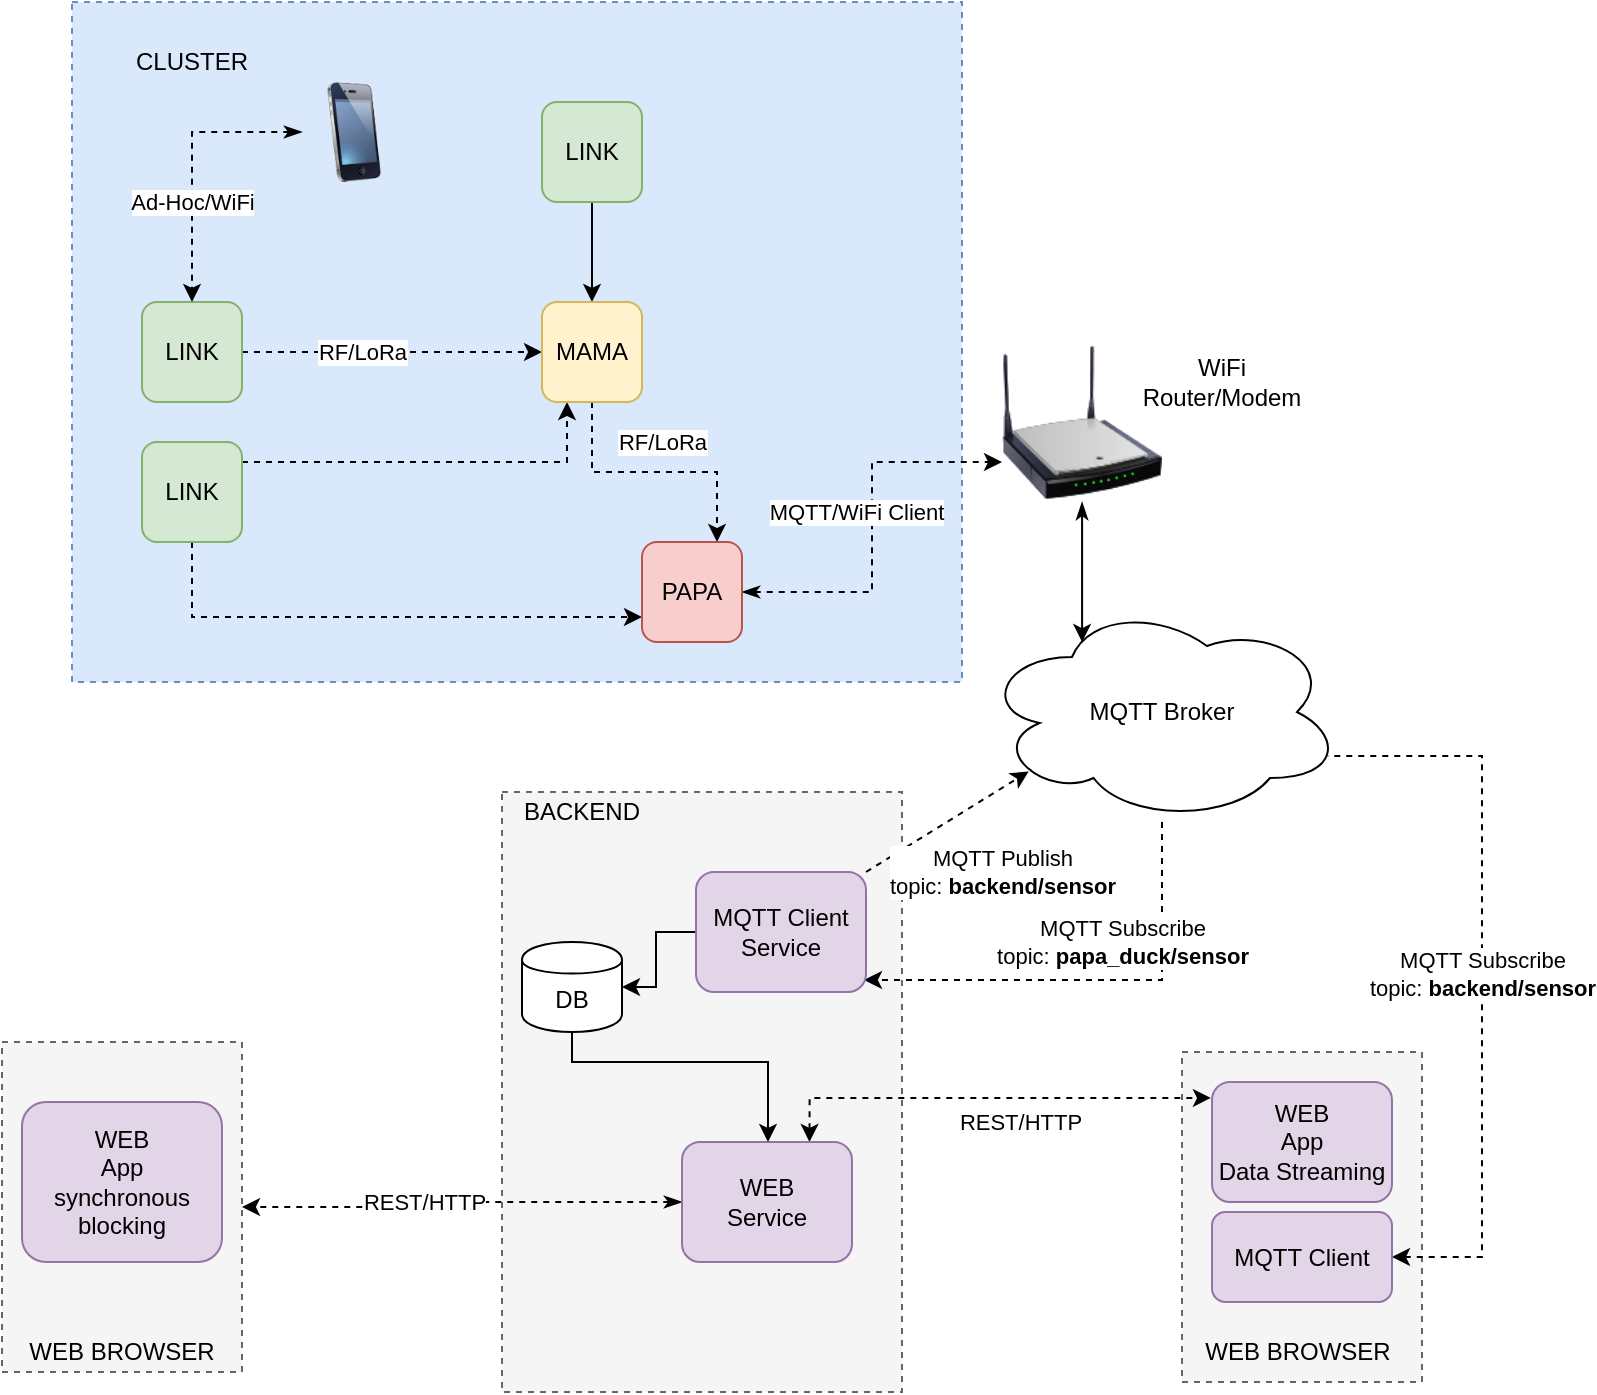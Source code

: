 <mxfile version="13.4.5" type="device"><diagram id="EJxz3tBTYT2ep9JXrAMy" name="Page-1"><mxGraphModel dx="1106" dy="772" grid="1" gridSize="10" guides="1" tooltips="1" connect="1" arrows="1" fold="1" page="1" pageScale="1" pageWidth="1100" pageHeight="850" math="0" shadow="0"><root><mxCell id="0"/><mxCell id="1" parent="0"/><mxCell id="kk1hSWZHGRrbGAi9tNtZ-46" value="" style="rounded=0;whiteSpace=wrap;html=1;dashed=1;fillColor=#f5f5f5;strokeColor=#666666;fontColor=#333333;" vertex="1" parent="1"><mxGeometry x="650" y="555" width="120" height="165" as="geometry"/></mxCell><mxCell id="kk1hSWZHGRrbGAi9tNtZ-35" value="" style="rounded=0;whiteSpace=wrap;html=1;dashed=1;fillColor=#dae8fc;strokeColor=#6c8ebf;" vertex="1" parent="1"><mxGeometry x="95" y="30" width="445" height="340" as="geometry"/></mxCell><mxCell id="kk1hSWZHGRrbGAi9tNtZ-27" value="" style="rounded=0;whiteSpace=wrap;html=1;dashed=1;fillColor=#f5f5f5;strokeColor=#666666;fontColor=#333333;" vertex="1" parent="1"><mxGeometry x="60" y="550" width="120" height="165" as="geometry"/></mxCell><mxCell id="kk1hSWZHGRrbGAi9tNtZ-24" value="" style="rounded=0;whiteSpace=wrap;html=1;dashed=1;fillColor=#f5f5f5;strokeColor=#666666;fontColor=#333333;" vertex="1" parent="1"><mxGeometry x="310" y="425" width="200" height="300" as="geometry"/></mxCell><mxCell id="kk1hSWZHGRrbGAi9tNtZ-8" style="edgeStyle=orthogonalEdgeStyle;rounded=0;orthogonalLoop=1;jettySize=auto;html=1;entryX=0;entryY=0.5;entryDx=0;entryDy=0;dashed=1;" edge="1" parent="1" source="kk1hSWZHGRrbGAi9tNtZ-1" target="kk1hSWZHGRrbGAi9tNtZ-4"><mxGeometry relative="1" as="geometry"/></mxCell><mxCell id="kk1hSWZHGRrbGAi9tNtZ-39" value="RF/LoRa" style="edgeLabel;html=1;align=center;verticalAlign=middle;resizable=0;points=[];" vertex="1" connectable="0" parent="kk1hSWZHGRrbGAi9tNtZ-8"><mxGeometry x="-0.2" relative="1" as="geometry"><mxPoint as="offset"/></mxGeometry></mxCell><mxCell id="kk1hSWZHGRrbGAi9tNtZ-1" value="LINK" style="rounded=1;whiteSpace=wrap;html=1;fillColor=#d5e8d4;strokeColor=#82b366;" vertex="1" parent="1"><mxGeometry x="130" y="180" width="50" height="50" as="geometry"/></mxCell><mxCell id="kk1hSWZHGRrbGAi9tNtZ-12" style="edgeStyle=orthogonalEdgeStyle;rounded=0;orthogonalLoop=1;jettySize=auto;html=1;entryX=0.5;entryY=0;entryDx=0;entryDy=0;" edge="1" parent="1" source="kk1hSWZHGRrbGAi9tNtZ-2" target="kk1hSWZHGRrbGAi9tNtZ-4"><mxGeometry relative="1" as="geometry"/></mxCell><mxCell id="kk1hSWZHGRrbGAi9tNtZ-2" value="LINK" style="rounded=1;whiteSpace=wrap;html=1;fillColor=#d5e8d4;strokeColor=#82b366;" vertex="1" parent="1"><mxGeometry x="330" y="80" width="50" height="50" as="geometry"/></mxCell><mxCell id="kk1hSWZHGRrbGAi9tNtZ-9" style="edgeStyle=orthogonalEdgeStyle;rounded=0;orthogonalLoop=1;jettySize=auto;html=1;entryX=0.25;entryY=1;entryDx=0;entryDy=0;dashed=1;" edge="1" parent="1" source="kk1hSWZHGRrbGAi9tNtZ-3" target="kk1hSWZHGRrbGAi9tNtZ-4"><mxGeometry relative="1" as="geometry"><Array as="points"><mxPoint x="343" y="260"/></Array></mxGeometry></mxCell><mxCell id="kk1hSWZHGRrbGAi9tNtZ-13" style="edgeStyle=orthogonalEdgeStyle;rounded=0;orthogonalLoop=1;jettySize=auto;html=1;entryX=0;entryY=0.75;entryDx=0;entryDy=0;exitX=0.5;exitY=1;exitDx=0;exitDy=0;dashed=1;" edge="1" parent="1" source="kk1hSWZHGRrbGAi9tNtZ-3" target="kk1hSWZHGRrbGAi9tNtZ-5"><mxGeometry relative="1" as="geometry"/></mxCell><mxCell id="kk1hSWZHGRrbGAi9tNtZ-3" value="LINK" style="rounded=1;whiteSpace=wrap;html=1;fillColor=#d5e8d4;strokeColor=#82b366;" vertex="1" parent="1"><mxGeometry x="130" y="250" width="50" height="50" as="geometry"/></mxCell><mxCell id="kk1hSWZHGRrbGAi9tNtZ-11" style="edgeStyle=orthogonalEdgeStyle;rounded=0;orthogonalLoop=1;jettySize=auto;html=1;entryX=0.75;entryY=0;entryDx=0;entryDy=0;dashed=1;" edge="1" parent="1" source="kk1hSWZHGRrbGAi9tNtZ-4" target="kk1hSWZHGRrbGAi9tNtZ-5"><mxGeometry relative="1" as="geometry"/></mxCell><mxCell id="kk1hSWZHGRrbGAi9tNtZ-41" value="RF/LoRa" style="edgeLabel;html=1;align=center;verticalAlign=middle;resizable=0;points=[];" vertex="1" connectable="0" parent="kk1hSWZHGRrbGAi9tNtZ-11"><mxGeometry x="-0.13" y="-18" relative="1" as="geometry"><mxPoint x="12" y="-33" as="offset"/></mxGeometry></mxCell><mxCell id="kk1hSWZHGRrbGAi9tNtZ-4" value="MAMA" style="rounded=1;whiteSpace=wrap;html=1;fillColor=#fff2cc;strokeColor=#d6b656;" vertex="1" parent="1"><mxGeometry x="330" y="180" width="50" height="50" as="geometry"/></mxCell><mxCell id="kk1hSWZHGRrbGAi9tNtZ-19" style="edgeStyle=orthogonalEdgeStyle;rounded=0;orthogonalLoop=1;jettySize=auto;html=1;startArrow=classicThin;startFill=1;entryX=0;entryY=0.75;entryDx=0;entryDy=0;dashed=1;" edge="1" parent="1" source="kk1hSWZHGRrbGAi9tNtZ-5" target="kk1hSWZHGRrbGAi9tNtZ-44"><mxGeometry relative="1" as="geometry"/></mxCell><mxCell id="kk1hSWZHGRrbGAi9tNtZ-40" value="MQTT/WiFi Client" style="edgeLabel;html=1;align=center;verticalAlign=middle;resizable=0;points=[];" vertex="1" connectable="0" parent="kk1hSWZHGRrbGAi9tNtZ-19"><mxGeometry x="0.018" y="-1" relative="1" as="geometry"><mxPoint x="-9" y="-6" as="offset"/></mxGeometry></mxCell><mxCell id="kk1hSWZHGRrbGAi9tNtZ-5" value="PAPA" style="rounded=1;whiteSpace=wrap;html=1;fillColor=#f8cecc;strokeColor=#b85450;" vertex="1" parent="1"><mxGeometry x="380" y="300" width="50" height="50" as="geometry"/></mxCell><mxCell id="kk1hSWZHGRrbGAi9tNtZ-62" style="edgeStyle=orthogonalEdgeStyle;rounded=0;orthogonalLoop=1;jettySize=auto;html=1;entryX=0.988;entryY=0.9;entryDx=0;entryDy=0;entryPerimeter=0;startArrow=none;startFill=0;endArrow=classic;endFill=1;dashed=1;" edge="1" parent="1" source="kk1hSWZHGRrbGAi9tNtZ-18" target="kk1hSWZHGRrbGAi9tNtZ-21"><mxGeometry relative="1" as="geometry"><Array as="points"><mxPoint x="640" y="519"/></Array></mxGeometry></mxCell><mxCell id="kk1hSWZHGRrbGAi9tNtZ-63" value="MQTT Subscribe&lt;br&gt;topic: &lt;b&gt;papa_duck/sensor&lt;/b&gt;" style="edgeLabel;html=1;align=center;verticalAlign=middle;resizable=0;points=[];" vertex="1" connectable="0" parent="kk1hSWZHGRrbGAi9tNtZ-62"><mxGeometry x="0.377" y="-3" relative="1" as="geometry"><mxPoint x="58" y="-16" as="offset"/></mxGeometry></mxCell><mxCell id="kk1hSWZHGRrbGAi9tNtZ-18" value="MQTT Broker" style="ellipse;shape=cloud;whiteSpace=wrap;html=1;" vertex="1" parent="1"><mxGeometry x="550" y="330" width="180" height="110" as="geometry"/></mxCell><mxCell id="kk1hSWZHGRrbGAi9tNtZ-54" style="edgeStyle=orthogonalEdgeStyle;rounded=0;orthogonalLoop=1;jettySize=auto;html=1;entryX=1;entryY=0.5;entryDx=0;entryDy=0;startArrow=none;startFill=0;" edge="1" parent="1" source="kk1hSWZHGRrbGAi9tNtZ-21" target="kk1hSWZHGRrbGAi9tNtZ-53"><mxGeometry relative="1" as="geometry"/></mxCell><mxCell id="kk1hSWZHGRrbGAi9tNtZ-21" value="MQTT Client&lt;br&gt;Service" style="rounded=1;whiteSpace=wrap;html=1;fillColor=#e1d5e7;strokeColor=#9673a6;" vertex="1" parent="1"><mxGeometry x="407" y="465" width="85" height="60" as="geometry"/></mxCell><mxCell id="kk1hSWZHGRrbGAi9tNtZ-32" style="edgeStyle=orthogonalEdgeStyle;rounded=0;orthogonalLoop=1;jettySize=auto;html=1;startArrow=classicThin;startFill=1;dashed=1;" edge="1" parent="1" source="kk1hSWZHGRrbGAi9tNtZ-22" target="kk1hSWZHGRrbGAi9tNtZ-27"><mxGeometry relative="1" as="geometry"/></mxCell><mxCell id="kk1hSWZHGRrbGAi9tNtZ-34" value="REST/HTTP" style="edgeLabel;html=1;align=center;verticalAlign=middle;resizable=0;points=[];" vertex="1" connectable="0" parent="kk1hSWZHGRrbGAi9tNtZ-32"><mxGeometry x="0.03" relative="1" as="geometry"><mxPoint x="-17.5" y="-2.5" as="offset"/></mxGeometry></mxCell><mxCell id="kk1hSWZHGRrbGAi9tNtZ-59" style="edgeStyle=orthogonalEdgeStyle;rounded=0;orthogonalLoop=1;jettySize=auto;html=1;exitX=0.75;exitY=0;exitDx=0;exitDy=0;entryX=-0.006;entryY=0.133;entryDx=0;entryDy=0;entryPerimeter=0;startArrow=classic;startFill=1;dashed=1;" edge="1" parent="1" source="kk1hSWZHGRrbGAi9tNtZ-22" target="kk1hSWZHGRrbGAi9tNtZ-47"><mxGeometry relative="1" as="geometry"/></mxCell><mxCell id="kk1hSWZHGRrbGAi9tNtZ-60" value="REST/HTTP" style="edgeLabel;html=1;align=center;verticalAlign=middle;resizable=0;points=[];" vertex="1" connectable="0" parent="kk1hSWZHGRrbGAi9tNtZ-59"><mxGeometry x="-0.083" y="1" relative="1" as="geometry"><mxPoint x="25.2" y="13.01" as="offset"/></mxGeometry></mxCell><mxCell id="kk1hSWZHGRrbGAi9tNtZ-22" value="WEB&lt;br&gt;Service" style="rounded=1;whiteSpace=wrap;html=1;fillColor=#e1d5e7;strokeColor=#9673a6;" vertex="1" parent="1"><mxGeometry x="400" y="600" width="85" height="60" as="geometry"/></mxCell><mxCell id="kk1hSWZHGRrbGAi9tNtZ-26" value="WEB&lt;br&gt;App&lt;br&gt;synchronous&lt;br&gt;blocking" style="rounded=1;whiteSpace=wrap;html=1;fillColor=#e1d5e7;strokeColor=#9673a6;" vertex="1" parent="1"><mxGeometry x="70" y="580" width="100" height="80" as="geometry"/></mxCell><mxCell id="kk1hSWZHGRrbGAi9tNtZ-28" value="BACKEND" style="text;html=1;strokeColor=none;fillColor=none;align=center;verticalAlign=middle;whiteSpace=wrap;rounded=0;dashed=1;" vertex="1" parent="1"><mxGeometry x="330" y="425" width="40" height="20" as="geometry"/></mxCell><mxCell id="kk1hSWZHGRrbGAi9tNtZ-29" value="WEB BROWSER" style="text;html=1;strokeColor=none;fillColor=none;align=center;verticalAlign=middle;whiteSpace=wrap;rounded=0;dashed=1;" vertex="1" parent="1"><mxGeometry x="70" y="695" width="100" height="20" as="geometry"/></mxCell><mxCell id="kk1hSWZHGRrbGAi9tNtZ-36" value="CLUSTER" style="text;html=1;strokeColor=none;fillColor=none;align=center;verticalAlign=middle;whiteSpace=wrap;rounded=0;dashed=1;" vertex="1" parent="1"><mxGeometry x="100" y="40" width="110" height="40" as="geometry"/></mxCell><mxCell id="kk1hSWZHGRrbGAi9tNtZ-38" value="Ad-Hoc/WiFi" style="edgeStyle=orthogonalEdgeStyle;rounded=0;orthogonalLoop=1;jettySize=auto;html=1;startArrow=classicThin;startFill=1;dashed=1;" edge="1" parent="1" source="kk1hSWZHGRrbGAi9tNtZ-37" target="kk1hSWZHGRrbGAi9tNtZ-1"><mxGeometry x="0.286" relative="1" as="geometry"><mxPoint as="offset"/></mxGeometry></mxCell><mxCell id="kk1hSWZHGRrbGAi9tNtZ-37" value="" style="image;html=1;image=img/lib/clip_art/telecommunication/iPhone_128x128.png;dashed=1;" vertex="1" parent="1"><mxGeometry x="210" y="70" width="52" height="50" as="geometry"/></mxCell><mxCell id="kk1hSWZHGRrbGAi9tNtZ-45" value="" style="edgeStyle=orthogonalEdgeStyle;rounded=0;orthogonalLoop=1;jettySize=auto;html=1;entryX=0.278;entryY=0.182;entryDx=0;entryDy=0;entryPerimeter=0;startArrow=classicThin;startFill=1;" edge="1" parent="1" source="kk1hSWZHGRrbGAi9tNtZ-44" target="kk1hSWZHGRrbGAi9tNtZ-18"><mxGeometry relative="1" as="geometry"/></mxCell><mxCell id="kk1hSWZHGRrbGAi9tNtZ-44" value="" style="image;html=1;image=img/lib/clip_art/networking/Wireless_Router_N_128x128.png;dashed=1;" vertex="1" parent="1"><mxGeometry x="560" y="200" width="80" height="80" as="geometry"/></mxCell><mxCell id="kk1hSWZHGRrbGAi9tNtZ-47" value="WEB&lt;br&gt;App&lt;br&gt;Data Streaming" style="rounded=1;whiteSpace=wrap;html=1;fillColor=#e1d5e7;strokeColor=#9673a6;" vertex="1" parent="1"><mxGeometry x="665" y="570" width="90" height="60" as="geometry"/></mxCell><mxCell id="kk1hSWZHGRrbGAi9tNtZ-48" value="WEB BROWSER" style="text;html=1;strokeColor=none;fillColor=none;align=center;verticalAlign=middle;whiteSpace=wrap;rounded=0;dashed=1;" vertex="1" parent="1"><mxGeometry x="657.5" y="695" width="100" height="20" as="geometry"/></mxCell><mxCell id="kk1hSWZHGRrbGAi9tNtZ-56" style="edgeStyle=orthogonalEdgeStyle;rounded=0;orthogonalLoop=1;jettySize=auto;html=1;startArrow=none;startFill=0;" edge="1" parent="1" source="kk1hSWZHGRrbGAi9tNtZ-53" target="kk1hSWZHGRrbGAi9tNtZ-22"><mxGeometry relative="1" as="geometry"><Array as="points"><mxPoint x="345" y="560"/><mxPoint x="443" y="560"/></Array></mxGeometry></mxCell><mxCell id="kk1hSWZHGRrbGAi9tNtZ-53" value="DB" style="shape=cylinder;whiteSpace=wrap;html=1;boundedLbl=1;backgroundOutline=1;" vertex="1" parent="1"><mxGeometry x="320" y="500" width="50" height="45" as="geometry"/></mxCell><mxCell id="kk1hSWZHGRrbGAi9tNtZ-61" value="MQTT Publish&lt;br&gt;topic: &lt;b&gt;backend/sensor&lt;/b&gt;" style="endArrow=classic;html=1;entryX=0.13;entryY=0.77;entryDx=0;entryDy=0;entryPerimeter=0;exitX=1;exitY=0;exitDx=0;exitDy=0;dashed=1;" edge="1" parent="1" source="kk1hSWZHGRrbGAi9tNtZ-21" target="kk1hSWZHGRrbGAi9tNtZ-18"><mxGeometry x="0.209" y="-36" width="50" height="50" relative="1" as="geometry"><mxPoint x="490" y="510" as="sourcePoint"/><mxPoint x="540" y="460" as="targetPoint"/><mxPoint as="offset"/></mxGeometry></mxCell><mxCell id="kk1hSWZHGRrbGAi9tNtZ-65" value="MQTT Subscribe&lt;br&gt;topic: &lt;b&gt;backend/sensor&lt;/b&gt;" style="edgeStyle=orthogonalEdgeStyle;rounded=0;orthogonalLoop=1;jettySize=auto;html=1;entryX=0.96;entryY=0.7;entryDx=0;entryDy=0;entryPerimeter=0;startArrow=classic;startFill=1;endArrow=none;endFill=0;dashed=1;" edge="1" parent="1" source="kk1hSWZHGRrbGAi9tNtZ-64" target="kk1hSWZHGRrbGAi9tNtZ-18"><mxGeometry relative="1" as="geometry"><Array as="points"><mxPoint x="800" y="658"/><mxPoint x="800" y="407"/></Array></mxGeometry></mxCell><mxCell id="kk1hSWZHGRrbGAi9tNtZ-64" value="MQTT Client" style="rounded=1;whiteSpace=wrap;html=1;fillColor=#e1d5e7;strokeColor=#9673a6;" vertex="1" parent="1"><mxGeometry x="665" y="635" width="90" height="45" as="geometry"/></mxCell><mxCell id="kk1hSWZHGRrbGAi9tNtZ-66" value="WiFi Router/Modem" style="text;html=1;strokeColor=none;fillColor=none;align=center;verticalAlign=middle;whiteSpace=wrap;rounded=0;" vertex="1" parent="1"><mxGeometry x="620" y="210" width="100" height="20" as="geometry"/></mxCell></root></mxGraphModel></diagram></mxfile>